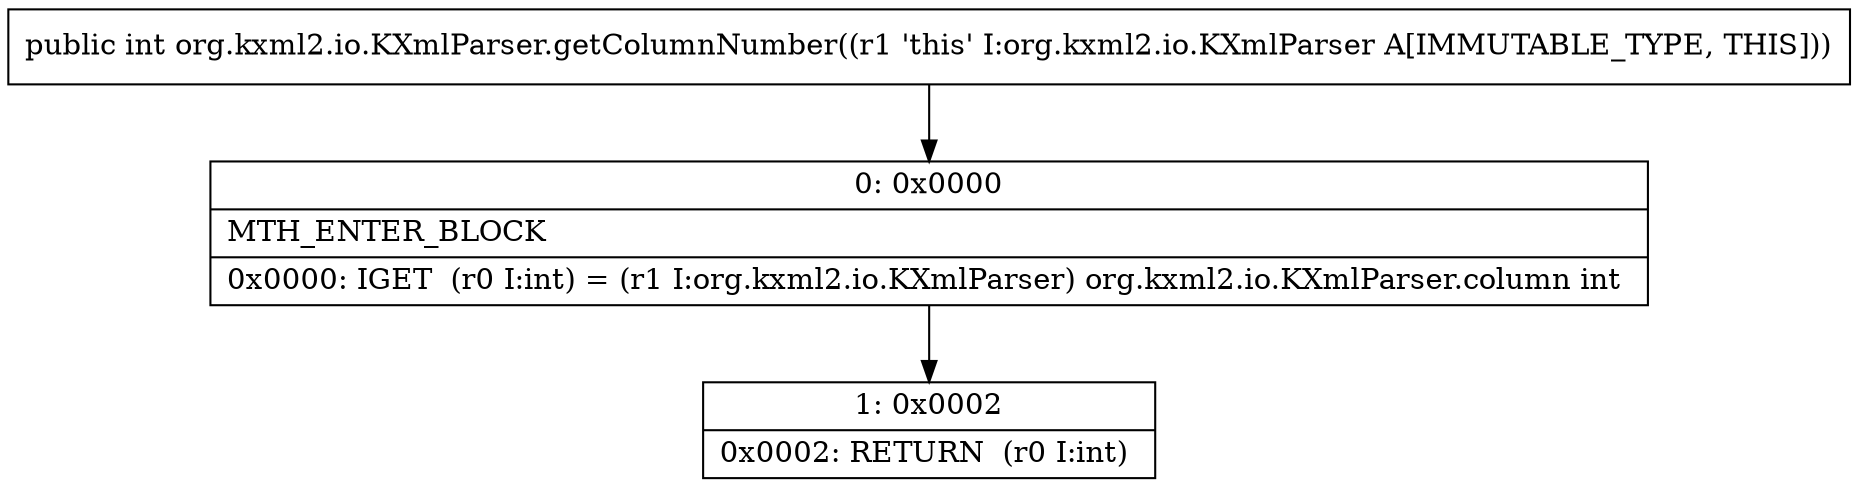 digraph "CFG fororg.kxml2.io.KXmlParser.getColumnNumber()I" {
Node_0 [shape=record,label="{0\:\ 0x0000|MTH_ENTER_BLOCK\l|0x0000: IGET  (r0 I:int) = (r1 I:org.kxml2.io.KXmlParser) org.kxml2.io.KXmlParser.column int \l}"];
Node_1 [shape=record,label="{1\:\ 0x0002|0x0002: RETURN  (r0 I:int) \l}"];
MethodNode[shape=record,label="{public int org.kxml2.io.KXmlParser.getColumnNumber((r1 'this' I:org.kxml2.io.KXmlParser A[IMMUTABLE_TYPE, THIS])) }"];
MethodNode -> Node_0;
Node_0 -> Node_1;
}

